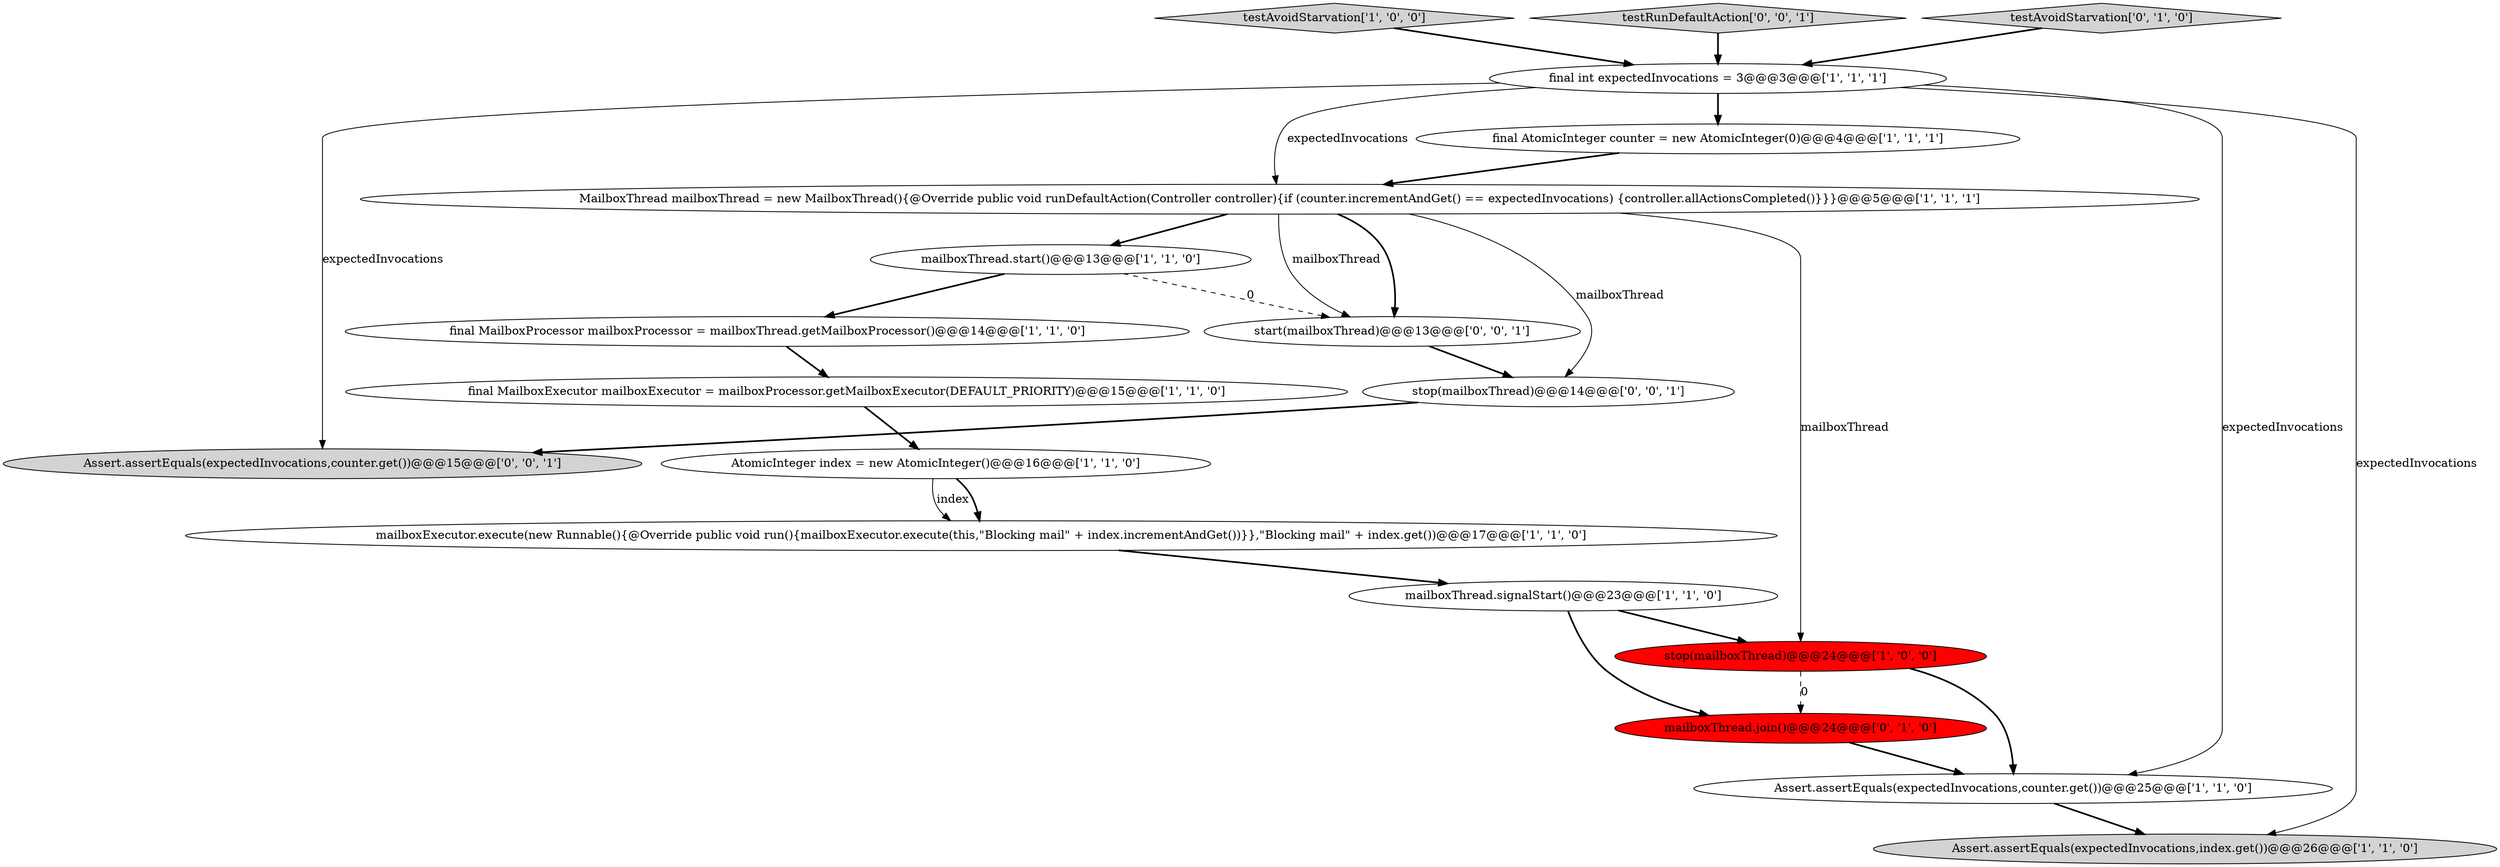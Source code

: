 digraph {
13 [style = filled, label = "mailboxThread.join()@@@24@@@['0', '1', '0']", fillcolor = red, shape = ellipse image = "AAA1AAABBB2BBB"];
11 [style = filled, label = "Assert.assertEquals(expectedInvocations,counter.get())@@@25@@@['1', '1', '0']", fillcolor = white, shape = ellipse image = "AAA0AAABBB1BBB"];
0 [style = filled, label = "final AtomicInteger counter = new AtomicInteger(0)@@@4@@@['1', '1', '1']", fillcolor = white, shape = ellipse image = "AAA0AAABBB1BBB"];
16 [style = filled, label = "start(mailboxThread)@@@13@@@['0', '0', '1']", fillcolor = white, shape = ellipse image = "AAA0AAABBB3BBB"];
9 [style = filled, label = "mailboxThread.signalStart()@@@23@@@['1', '1', '0']", fillcolor = white, shape = ellipse image = "AAA0AAABBB1BBB"];
1 [style = filled, label = "mailboxThread.start()@@@13@@@['1', '1', '0']", fillcolor = white, shape = ellipse image = "AAA0AAABBB1BBB"];
5 [style = filled, label = "final MailboxExecutor mailboxExecutor = mailboxProcessor.getMailboxExecutor(DEFAULT_PRIORITY)@@@15@@@['1', '1', '0']", fillcolor = white, shape = ellipse image = "AAA0AAABBB1BBB"];
8 [style = filled, label = "final int expectedInvocations = 3@@@3@@@['1', '1', '1']", fillcolor = white, shape = ellipse image = "AAA0AAABBB1BBB"];
12 [style = filled, label = "testAvoidStarvation['1', '0', '0']", fillcolor = lightgray, shape = diamond image = "AAA0AAABBB1BBB"];
18 [style = filled, label = "Assert.assertEquals(expectedInvocations,counter.get())@@@15@@@['0', '0', '1']", fillcolor = lightgray, shape = ellipse image = "AAA0AAABBB3BBB"];
7 [style = filled, label = "final MailboxProcessor mailboxProcessor = mailboxThread.getMailboxProcessor()@@@14@@@['1', '1', '0']", fillcolor = white, shape = ellipse image = "AAA0AAABBB1BBB"];
15 [style = filled, label = "stop(mailboxThread)@@@14@@@['0', '0', '1']", fillcolor = white, shape = ellipse image = "AAA0AAABBB3BBB"];
6 [style = filled, label = "stop(mailboxThread)@@@24@@@['1', '0', '0']", fillcolor = red, shape = ellipse image = "AAA1AAABBB1BBB"];
10 [style = filled, label = "Assert.assertEquals(expectedInvocations,index.get())@@@26@@@['1', '1', '0']", fillcolor = lightgray, shape = ellipse image = "AAA0AAABBB1BBB"];
17 [style = filled, label = "testRunDefaultAction['0', '0', '1']", fillcolor = lightgray, shape = diamond image = "AAA0AAABBB3BBB"];
14 [style = filled, label = "testAvoidStarvation['0', '1', '0']", fillcolor = lightgray, shape = diamond image = "AAA0AAABBB2BBB"];
4 [style = filled, label = "MailboxThread mailboxThread = new MailboxThread(){@Override public void runDefaultAction(Controller controller){if (counter.incrementAndGet() == expectedInvocations) {controller.allActionsCompleted()}}}@@@5@@@['1', '1', '1']", fillcolor = white, shape = ellipse image = "AAA0AAABBB1BBB"];
3 [style = filled, label = "AtomicInteger index = new AtomicInteger()@@@16@@@['1', '1', '0']", fillcolor = white, shape = ellipse image = "AAA0AAABBB1BBB"];
2 [style = filled, label = "mailboxExecutor.execute(new Runnable(){@Override public void run(){mailboxExecutor.execute(this,\"Blocking mail\" + index.incrementAndGet())}},\"Blocking mail\" + index.get())@@@17@@@['1', '1', '0']", fillcolor = white, shape = ellipse image = "AAA0AAABBB1BBB"];
5->3 [style = bold, label=""];
17->8 [style = bold, label=""];
16->15 [style = bold, label=""];
8->18 [style = solid, label="expectedInvocations"];
8->10 [style = solid, label="expectedInvocations"];
4->6 [style = solid, label="mailboxThread"];
3->2 [style = solid, label="index"];
2->9 [style = bold, label=""];
1->7 [style = bold, label=""];
13->11 [style = bold, label=""];
15->18 [style = bold, label=""];
9->6 [style = bold, label=""];
8->4 [style = solid, label="expectedInvocations"];
8->0 [style = bold, label=""];
7->5 [style = bold, label=""];
6->13 [style = dashed, label="0"];
3->2 [style = bold, label=""];
4->16 [style = solid, label="mailboxThread"];
0->4 [style = bold, label=""];
11->10 [style = bold, label=""];
12->8 [style = bold, label=""];
1->16 [style = dashed, label="0"];
6->11 [style = bold, label=""];
9->13 [style = bold, label=""];
4->1 [style = bold, label=""];
14->8 [style = bold, label=""];
4->15 [style = solid, label="mailboxThread"];
4->16 [style = bold, label=""];
8->11 [style = solid, label="expectedInvocations"];
}
